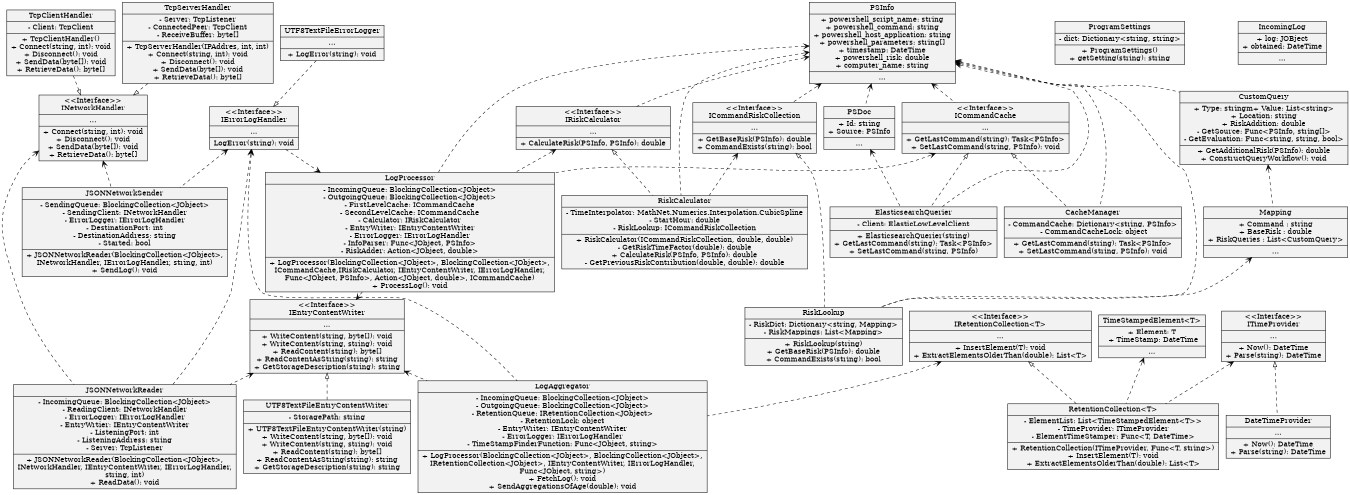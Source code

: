 digraph hierarchy {
nodesep="0.2"
ranksep="0.2"
ratio="compress"
graph[autosize=false, size="9,15!", resolution=100, fontsize=20]
node[shape=record,style=filled,fillcolor=gray95]
edge[dir=back, arrowtail=empty, arrowhead=empty weight=1.0]

42[label = "{Mapping|
+ Command : string\n+ BaseRisk : double\n+ RiskQueries : List\<CustomQuery\>|...}"]
43[label = "{ProgramSettings|
- dict: Dictionary\<string, string\>|+ ProgramSettings()\n+ getSetting(string): string}"]
44[label = "{RiskLookup|
- RiskDict: Dictionary\<string, Mapping\>\n- RiskMappings: List\<Mapping\>| + RiskLookup(string)\n+ GetBaseRisk(PSInfo): double\n+ CommandExists(string): bool}"]
45[label = "{CustomQuery|
+ Type: string\m+ Value: List\<string\>\n+ Location: string\n+ RiskAddition: double\n- GetSource: Func\<PSInfo, string[]\>\n- GetEvaluation: Func\<string, string, bool\>|+ GetAdditionalRisk(PSInfo): double\n+ ConstructQueryWorkflow(): void}"]
46[label = "{\<\<Interface\>\>\nICommandRiskCollection|
...|+ GetBaseRisk(PSInfo): double\n+ CommandExists(string): bool}"]
3[label = "{\<\<Interface\>\>\nIRiskCalculator|
...|+ CalculateRisk(PSInfo, PSInfo): double}"]
4[label = "{PSDoc|
+ Id: string\n+ Source: PSInfo|...}"]
5[label = "{ElasticsearchQuerier|
- Client: ElasticLowLevelClient|+ ElasticsearchQuerier(string)\n+ GetLastCommand(string): Task\<PSInfo\>\n+ SetLastCommand(string, PSInfo)}"]
6[label = "{\<\<Interface\>\>\nICommandCache|
...|+ GetLastCommand(string): Task\<PSInfo\>\n+ SetLastCommand(string, PSInfo): void}"]
7[label = "{CacheManager|
- CommandCache: Dictionary\<string, PSInfo\>\n - CommandCacheLock: object|+ GetLastCommand(string): Task\<PSInfo\>\n+ SetLastCommand(string, PSInfo): void}"]
8[label = "{RiskCalculator|
- TimeInterpolator: MathNet.Numerics.Interpolation.CubicSpline\n- StartHour: double\n- RiskLookup: ICommandRiskCollection|+ RiskCalculator(ICommandRiskCollection, double, double)\n- GetRiskTimeFactor(double): double\n+ CalculateRisk(PSInfo, PSInfo): double\n- GetPreviousRiskContribution(double, double): double}"]
9[label = "{PSInfo|
+ powershell_script_name: string\n+ powershell_command: string\n+ powershell_host_application: string\n+ powershell_parameters: string[]\n+ timestamp: DateTime\n+ powershell_risk: double\n+ computer_name: string|...}"]
10[label = "{LogAggregator|
- IncomingQueue: BlockingCollection\<JObject\>\n
- OutgoingQueue: BlockingCollection\<JObject\>\n
- RetentionQueue: IRetentionCollection\<JObject\>\n
- RetentionLock: object\n
- EntryWriter: IEntryContentWriter\n
- ErrorLogger: IErrorLogHandler\n
- TimeStampFinderFunction: Func\<JObject, string\>
|+ LogProcessor(BlockingCollection\<JObject\>, BlockingCollection\<JObject\>,\n
IRetentionCollection\<JObject\>, IEntryContentWriter, IErrorLogHandler,\n
Func\<JObject, string\>)\n+ FetchLog(): void\n
+ SendAggregationsOfAge(double): void}"]
11[label = "{IncomingLog|+ log: JOBject\n+ obtained: DateTime|...}"]

12[label = "{LogProcessor|
- IncomingQueue: BlockingCollection\<JObject\>\n
- OutgoingQueue: BlockingCollection\<JObject\>\n
- FirstLevelCache: ICommandCache\n
- SecondLevelCache: ICommandCache\n
- Calculator: IRiskCalculator\n
- EntryWriter: IEntryContentWriter\n
- ErrorLogger: IErrorLogHandler\n
- InfoParser: Func\<JObject, PSInfo\>\n
- RiskAdder: Action\<JObject, double\>
|+ LogProcessor(BlockingCollection\<JObject\>, BlockingCollection\<JObject\>,\n
ICommandCache,IRiskCalculator, IEntryContentWriter, IErrorLogHandler,\n
Func\<JObject, PSInfo\>, Action\<JObject, double\>, ICommandCache)\n+ ProcessLog(): void}"]

13[label = "{JSONNetworkReader|
- IncomingQueue: BlockingCollection\<JObject\>\n
- ReadingClient: INetworkHandler\n
- ErrorLogger: IErrorLogHandler\n
- EntryWrtier: IEntryContentWriter\n
- ListeningPort: int\n- ListeningAddress: string\n
- Server: TcpListener
|+ JSONNetworkReader(BlockingCollection\<JObject\>,\n
INetworkHandler, IEntryContentWriter, IErrorLogHandler,\n
string, int)\n
+ ReadData(): void}"]

14[label = "{JSONNetworkSender|
- SendingQueue: BlockingCollection\<JObject\>\n
- SendingClient: INetworkHandler\n
- ErrorLogger: IErrorLogHandler\n
- DestinationPort: int\n
- DestinationAddress: string\n
- Started: bool
|+ JSONNetworkReader(BlockingCollection\<JObject\>,\n
INetworkHandler, IErrorLogHandler, string, int)\n
+ SendLog(): void}"]

15[label = "{UTF8TextFileEntryContentWriter|
- StoragePath: string|+ UTF8TextFileEntryContentWriter(string)\n+ WriteContent(string, byte[]): void\n+ WriteContent(string, string): void\n+ ReadContent(string): byte[]\n+ ReadContentAsString(string): string\n+ GetStorageDescription(string): string}"]
16[label = "{\<\<Interface\>\>\nIEntryContentWriter|
...|+ WriteContent(string, byte[]): void\n+ WriteContent(string, string): void\n+ ReadContent(string): byte[]\n+ ReadContentAsString(string): string\n+ GetStorageDescription(string): string}"]
17[label = "{\<\<Interface\>\>\nIErrorLogHandler|
...|LogError(string): void}"]
18[label = "{UTF8TextFileErrorLogger|
...|+ LogError(string): void}"]
19[label = "{\<\<Interface\>\>\nINetworkHandler|
...|+ Connect(string, int): void\n+ Disconnect(): void\n+ SendData(byte[]): void\n+ RetrieveData(): byte[]}"]
20[label = "{TcpClientHandler|
- Client: TcpClient|+ TcpClientHandler()\n+ Connect(string, int): void\n+ Disconnect(): void\n+ SendData(byte[]): void\n+ RetrieveData(): byte[]}"]
21[label = "{TcpServerHandler|
- Server: TcpListener\n- ConnectedPeer: TcpClient\n- ReceiveBuffer: byte[]|+ TcpServerHandler(IPAddres, int, int)\n+ Connect(string, int): void\n+ Disconnect(): void\n+ SendData(byte[]): void\n+ RetrieveData(): byte[]}"]
22[label = "{TimeStampedElement\<T\>|
+ Element: T\n + TimeStamp: DateTime|...}"]
23[label = "{\<\<Interface\>\>\nITimeProvider|
...|+ Now(): DateTime\n+ Parse(string): DateTime}"]
24[label = "{RetentionCollection\<T\>|
- ElementList: List\<TimeStampedElement\<T\>\>\n- TimeProvider: ITimeProvider\n- ElementTimeStamper: Func\<T, DateTime\>|+ RetentionCollection(ITimeProvider, Func\<T, string\>)\n+ InsertElement(T): void\n+ ExtractElementsOlderThan(double): List\<T\>}"]
25[label = "{DateTimeProvider|
...|+ Now(): DateTime\n+ Parse(string): DateTime}"]
26[label = "{\<\<Interface\>\>\nIRetentionCollection\<T\>|
...|+ InsertElement(T): void\n+ ExtractElementsOlderThan(double): List\<T\>}"]

# Dependency 5->5[arrowtail=vee, style=dashed]

#Dependency
45->42[arrowtail=vee, style=dashed]
42->44[arrowtail=vee, style=dashed]
9->44[arrowtail=vee, style=dashed]
9->45[arrowtail=vee, style=dashed]
9->46[arrowtail=vee, style=dashed]
9->3[arrowtail=vee, style=dashed]
9->4[arrowtail=vee, style=dashed]
9->5[arrowtail=vee, style=dashed]
4->5[arrowtail=vee, style=dashed]
9->6[arrowtail=vee, style=dashed]
9->7[arrowtail=vee, style=dashed]
9->8[arrowtail=vee, style=dashed]
46->8[arrowtail=vee, style=dashed]
9->12[arrowtail=vee, style=dashed]
3->12[arrowtail=vee, style=dashed]
6->12[arrowtail=vee, style=dashed]
#17->12[arrowtail=vee, style=dashed]
17->12[arrowhead=vee, dir=forward, style=dashed]
#16->12[arrowtail=vee, style=dashed]
12->16[arrowhead=vee, dir=forward, style=dashed]
17->10[arrowtail=vee, style=dashed]
16->10[arrowtail=vee, style=dashed]
26->10[arrowtail=vee, style=dashed]
23->24[arrowtail=vee, style=dashed]
16->13[arrowtail=vee, style=dashed]
17->13[arrowtail=vee, style=dashed]
19->13[arrowtail=vee, style=dashed]
17->14[arrowtail=vee, style=dashed]
19->14[arrowtail=vee, style=dashed]

#Implementation
46->44[arrowtail=onormal, style=dashed]
3->8[arrowtail=onormal, style=dashed]
6->7[arrowtail=onormal, style=dashed]
6->5[arrowtail=onormal, style=dashed]
18->17[arrowtail=onormal, dir=forward, style=dashed]
20->19[arrowtail=onormal, dir=forward, style=dashed]
21->19[arrowtail=onormal, dir=forward, style=dashed]
16->15[arrowtail=onormal, style=dashed]
26->24[arrowtail=onormal, style=dashed]
23->25[arrowtail=onormal, style=dashed]

#Internal class
22->24[arrowtail=vee, style=dashed]

}